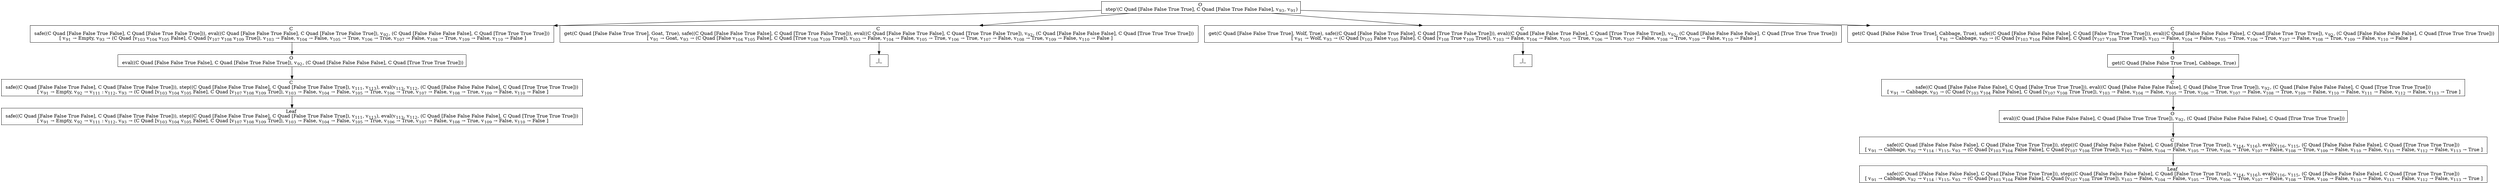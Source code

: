 digraph {
    graph [rankdir=TB
          ,bgcolor=transparent];
    node [shape=box
         ,fillcolor=white
         ,style=filled];
    0 [label=<O <BR/> step'(C Quad [False False True True], C Quad [False True False False], v<SUB>93</SUB>, v<SUB>91</SUB>)>];
    1 [label=<C <BR/> safe((C Quad [False False True False], C Quad [False True False True])), eval((C Quad [False False True False], C Quad [False True False True]), v<SUB>92</SUB>, (C Quad [False False False False], C Quad [True True True True])) <BR/>  [ v<SUB>91</SUB> &rarr; Empty, v<SUB>93</SUB> &rarr; (C Quad [v<SUB>103</SUB> v<SUB>104</SUB> v<SUB>105</SUB> False], C Quad [v<SUB>107</SUB> v<SUB>108</SUB> v<SUB>109</SUB> True]), v<SUB>103</SUB> &rarr; False, v<SUB>104</SUB> &rarr; False, v<SUB>105</SUB> &rarr; True, v<SUB>106</SUB> &rarr; True, v<SUB>107</SUB> &rarr; False, v<SUB>108</SUB> &rarr; True, v<SUB>109</SUB> &rarr; False, v<SUB>110</SUB> &rarr; False ] >];
    2 [label=<C <BR/> get(C Quad [False False True True], Goat, True), safe((C Quad [False False True False], C Quad [True True False True])), eval((C Quad [False False True False], C Quad [True True False True]), v<SUB>92</SUB>, (C Quad [False False False False], C Quad [True True True True])) <BR/>  [ v<SUB>91</SUB> &rarr; Goat, v<SUB>93</SUB> &rarr; (C Quad [False v<SUB>104</SUB> v<SUB>105</SUB> False], C Quad [True v<SUB>108</SUB> v<SUB>109</SUB> True]), v<SUB>103</SUB> &rarr; False, v<SUB>104</SUB> &rarr; False, v<SUB>105</SUB> &rarr; True, v<SUB>106</SUB> &rarr; True, v<SUB>107</SUB> &rarr; False, v<SUB>108</SUB> &rarr; True, v<SUB>109</SUB> &rarr; False, v<SUB>110</SUB> &rarr; False ] >];
    3 [label=<C <BR/> get(C Quad [False False True True], Wolf, True), safe((C Quad [False False True False], C Quad [True True False True])), eval((C Quad [False False True False], C Quad [True True False True]), v<SUB>92</SUB>, (C Quad [False False False False], C Quad [True True True True])) <BR/>  [ v<SUB>91</SUB> &rarr; Wolf, v<SUB>93</SUB> &rarr; (C Quad [v<SUB>103</SUB> False v<SUB>105</SUB> False], C Quad [v<SUB>108</SUB> True v<SUB>109</SUB> True]), v<SUB>103</SUB> &rarr; False, v<SUB>104</SUB> &rarr; False, v<SUB>105</SUB> &rarr; True, v<SUB>106</SUB> &rarr; True, v<SUB>107</SUB> &rarr; False, v<SUB>108</SUB> &rarr; True, v<SUB>109</SUB> &rarr; False, v<SUB>110</SUB> &rarr; False ] >];
    4 [label=<C <BR/> get(C Quad [False False True True], Cabbage, True), safe((C Quad [False False False False], C Quad [False True True True])), eval((C Quad [False False False False], C Quad [False True True True]), v<SUB>92</SUB>, (C Quad [False False False False], C Quad [True True True True])) <BR/>  [ v<SUB>91</SUB> &rarr; Cabbage, v<SUB>93</SUB> &rarr; (C Quad [v<SUB>103</SUB> v<SUB>104</SUB> False False], C Quad [v<SUB>107</SUB> v<SUB>108</SUB> True True]), v<SUB>103</SUB> &rarr; False, v<SUB>104</SUB> &rarr; False, v<SUB>105</SUB> &rarr; True, v<SUB>106</SUB> &rarr; True, v<SUB>107</SUB> &rarr; False, v<SUB>108</SUB> &rarr; True, v<SUB>109</SUB> &rarr; False, v<SUB>110</SUB> &rarr; False ] >];
    5 [label=<O <BR/> eval((C Quad [False False True False], C Quad [False True False True]), v<SUB>92</SUB>, (C Quad [False False False False], C Quad [True True True True]))>];
    6 [label=<C <BR/> safe((C Quad [False False True False], C Quad [False True False True])), step((C Quad [False False True False], C Quad [False True False True]), v<SUB>111</SUB>, v<SUB>113</SUB>), eval(v<SUB>113</SUB>, v<SUB>112</SUB>, (C Quad [False False False False], C Quad [True True True True])) <BR/>  [ v<SUB>91</SUB> &rarr; Empty, v<SUB>92</SUB> &rarr; v<SUB>111</SUB> : v<SUB>112</SUB>, v<SUB>93</SUB> &rarr; (C Quad [v<SUB>103</SUB> v<SUB>104</SUB> v<SUB>105</SUB> False], C Quad [v<SUB>107</SUB> v<SUB>108</SUB> v<SUB>109</SUB> True]), v<SUB>103</SUB> &rarr; False, v<SUB>104</SUB> &rarr; False, v<SUB>105</SUB> &rarr; True, v<SUB>106</SUB> &rarr; True, v<SUB>107</SUB> &rarr; False, v<SUB>108</SUB> &rarr; True, v<SUB>109</SUB> &rarr; False, v<SUB>110</SUB> &rarr; False ] >];
    7 [label=<Leaf <BR/> safe((C Quad [False False True False], C Quad [False True False True])), step((C Quad [False False True False], C Quad [False True False True]), v<SUB>111</SUB>, v<SUB>113</SUB>), eval(v<SUB>113</SUB>, v<SUB>112</SUB>, (C Quad [False False False False], C Quad [True True True True])) <BR/>  [ v<SUB>91</SUB> &rarr; Empty, v<SUB>92</SUB> &rarr; v<SUB>111</SUB> : v<SUB>112</SUB>, v<SUB>93</SUB> &rarr; (C Quad [v<SUB>103</SUB> v<SUB>104</SUB> v<SUB>105</SUB> False], C Quad [v<SUB>107</SUB> v<SUB>108</SUB> v<SUB>109</SUB> True]), v<SUB>103</SUB> &rarr; False, v<SUB>104</SUB> &rarr; False, v<SUB>105</SUB> &rarr; True, v<SUB>106</SUB> &rarr; True, v<SUB>107</SUB> &rarr; False, v<SUB>108</SUB> &rarr; True, v<SUB>109</SUB> &rarr; False, v<SUB>110</SUB> &rarr; False ] >];
    8 [label=<_|_>];
    9 [label=<_|_>];
    10 [label=<O <BR/> get(C Quad [False False True True], Cabbage, True)>];
    11 [label=<C <BR/> safe((C Quad [False False False False], C Quad [False True True True])), eval((C Quad [False False False False], C Quad [False True True True]), v<SUB>92</SUB>, (C Quad [False False False False], C Quad [True True True True])) <BR/>  [ v<SUB>91</SUB> &rarr; Cabbage, v<SUB>93</SUB> &rarr; (C Quad [v<SUB>103</SUB> v<SUB>104</SUB> False False], C Quad [v<SUB>107</SUB> v<SUB>108</SUB> True True]), v<SUB>103</SUB> &rarr; False, v<SUB>104</SUB> &rarr; False, v<SUB>105</SUB> &rarr; True, v<SUB>106</SUB> &rarr; True, v<SUB>107</SUB> &rarr; False, v<SUB>108</SUB> &rarr; True, v<SUB>109</SUB> &rarr; False, v<SUB>110</SUB> &rarr; False, v<SUB>111</SUB> &rarr; False, v<SUB>112</SUB> &rarr; False, v<SUB>113</SUB> &rarr; True ] >];
    12 [label=<O <BR/> eval((C Quad [False False False False], C Quad [False True True True]), v<SUB>92</SUB>, (C Quad [False False False False], C Quad [True True True True]))>];
    13 [label=<C <BR/> safe((C Quad [False False False False], C Quad [False True True True])), step((C Quad [False False False False], C Quad [False True True True]), v<SUB>114</SUB>, v<SUB>116</SUB>), eval(v<SUB>116</SUB>, v<SUB>115</SUB>, (C Quad [False False False False], C Quad [True True True True])) <BR/>  [ v<SUB>91</SUB> &rarr; Cabbage, v<SUB>92</SUB> &rarr; v<SUB>114</SUB> : v<SUB>115</SUB>, v<SUB>93</SUB> &rarr; (C Quad [v<SUB>103</SUB> v<SUB>104</SUB> False False], C Quad [v<SUB>107</SUB> v<SUB>108</SUB> True True]), v<SUB>103</SUB> &rarr; False, v<SUB>104</SUB> &rarr; False, v<SUB>105</SUB> &rarr; True, v<SUB>106</SUB> &rarr; True, v<SUB>107</SUB> &rarr; False, v<SUB>108</SUB> &rarr; True, v<SUB>109</SUB> &rarr; False, v<SUB>110</SUB> &rarr; False, v<SUB>111</SUB> &rarr; False, v<SUB>112</SUB> &rarr; False, v<SUB>113</SUB> &rarr; True ] >];
    14 [label=<Leaf <BR/> safe((C Quad [False False False False], C Quad [False True True True])), step((C Quad [False False False False], C Quad [False True True True]), v<SUB>114</SUB>, v<SUB>116</SUB>), eval(v<SUB>116</SUB>, v<SUB>115</SUB>, (C Quad [False False False False], C Quad [True True True True])) <BR/>  [ v<SUB>91</SUB> &rarr; Cabbage, v<SUB>92</SUB> &rarr; v<SUB>114</SUB> : v<SUB>115</SUB>, v<SUB>93</SUB> &rarr; (C Quad [v<SUB>103</SUB> v<SUB>104</SUB> False False], C Quad [v<SUB>107</SUB> v<SUB>108</SUB> True True]), v<SUB>103</SUB> &rarr; False, v<SUB>104</SUB> &rarr; False, v<SUB>105</SUB> &rarr; True, v<SUB>106</SUB> &rarr; True, v<SUB>107</SUB> &rarr; False, v<SUB>108</SUB> &rarr; True, v<SUB>109</SUB> &rarr; False, v<SUB>110</SUB> &rarr; False, v<SUB>111</SUB> &rarr; False, v<SUB>112</SUB> &rarr; False, v<SUB>113</SUB> &rarr; True ] >];
    0 -> 1 [label=""];
    0 -> 2 [label=""];
    0 -> 3 [label=""];
    0 -> 4 [label=""];
    1 -> 5 [label=""];
    2 -> 8 [label=""];
    3 -> 9 [label=""];
    4 -> 10 [label=""];
    5 -> 6 [label=""];
    6 -> 7 [label=""];
    10 -> 11 [label=""];
    11 -> 12 [label=""];
    12 -> 13 [label=""];
    13 -> 14 [label=""];
}